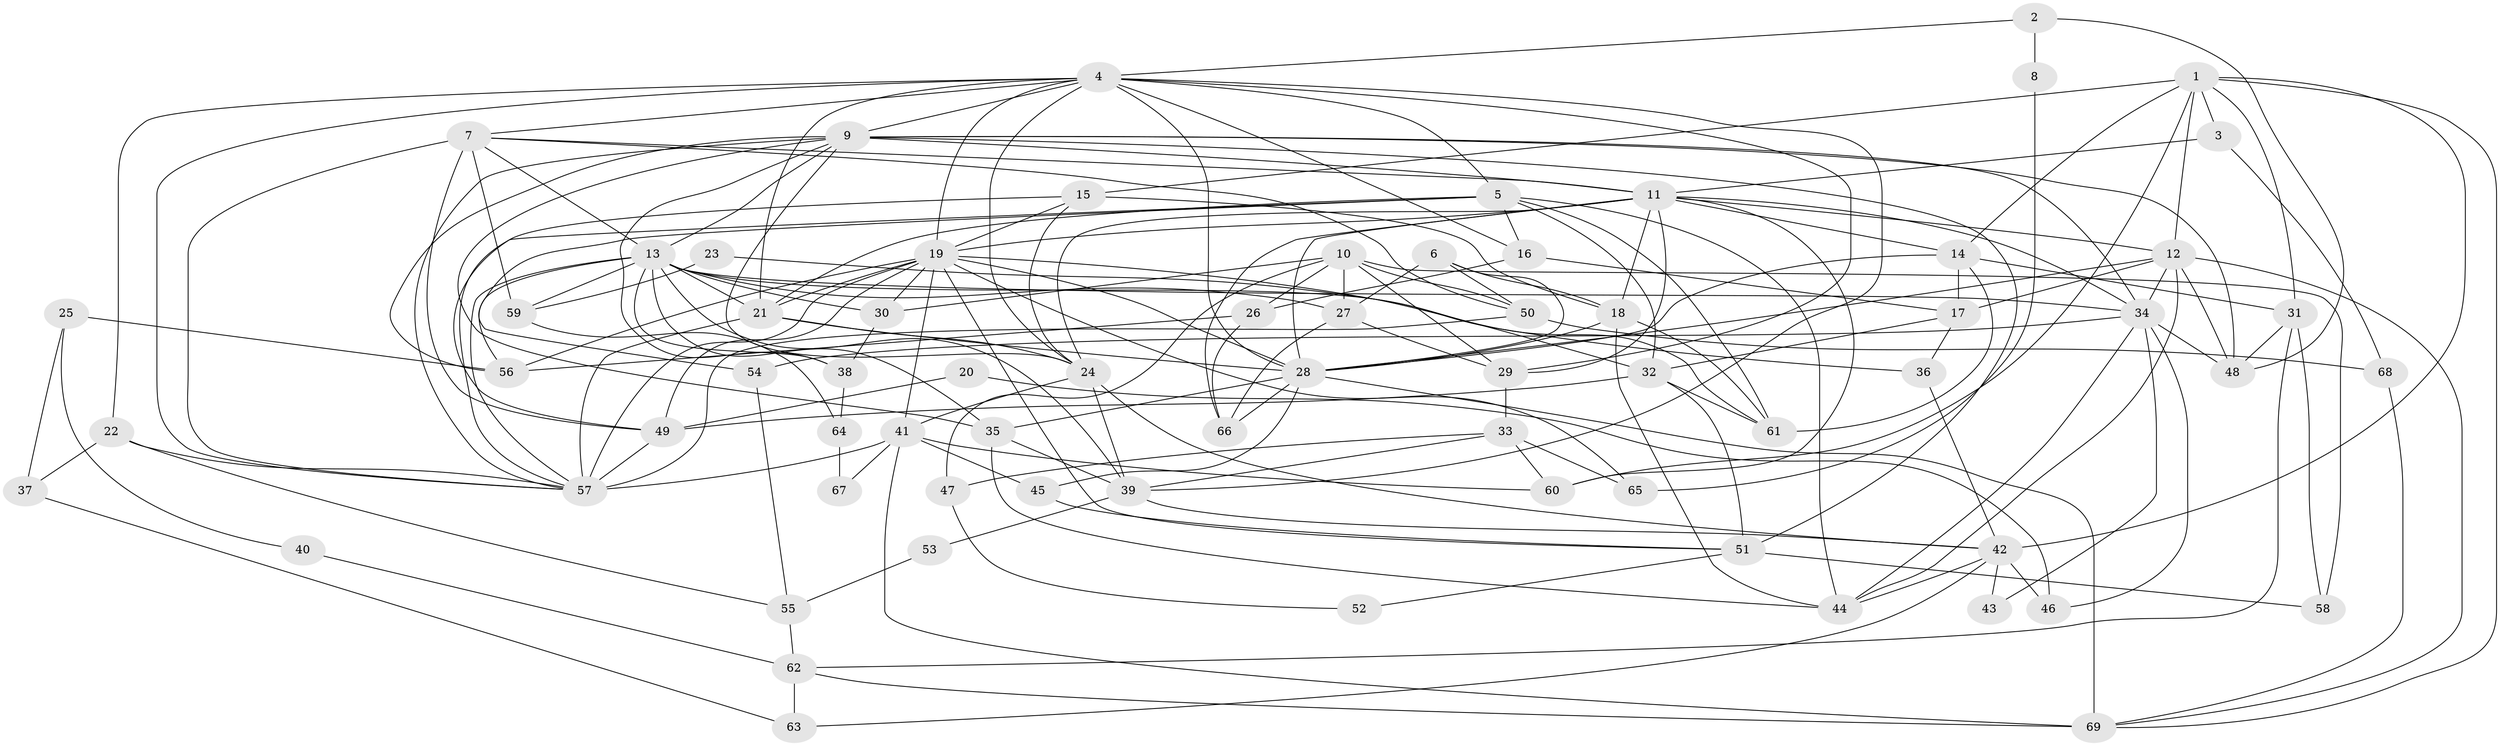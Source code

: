 // original degree distribution, {5: 0.23357664233576642, 3: 0.291970802919708, 7: 0.029197080291970802, 4: 0.21897810218978103, 2: 0.12408759124087591, 6: 0.0948905109489051, 8: 0.0072992700729927005}
// Generated by graph-tools (version 1.1) at 2025/36/03/09/25 02:36:20]
// undirected, 69 vertices, 185 edges
graph export_dot {
graph [start="1"]
  node [color=gray90,style=filled];
  1;
  2;
  3;
  4;
  5;
  6;
  7;
  8;
  9;
  10;
  11;
  12;
  13;
  14;
  15;
  16;
  17;
  18;
  19;
  20;
  21;
  22;
  23;
  24;
  25;
  26;
  27;
  28;
  29;
  30;
  31;
  32;
  33;
  34;
  35;
  36;
  37;
  38;
  39;
  40;
  41;
  42;
  43;
  44;
  45;
  46;
  47;
  48;
  49;
  50;
  51;
  52;
  53;
  54;
  55;
  56;
  57;
  58;
  59;
  60;
  61;
  62;
  63;
  64;
  65;
  66;
  67;
  68;
  69;
  1 -- 3 [weight=1.0];
  1 -- 12 [weight=1.0];
  1 -- 14 [weight=1.0];
  1 -- 15 [weight=1.0];
  1 -- 31 [weight=1.0];
  1 -- 42 [weight=1.0];
  1 -- 60 [weight=1.0];
  1 -- 69 [weight=1.0];
  2 -- 4 [weight=1.0];
  2 -- 8 [weight=1.0];
  2 -- 48 [weight=1.0];
  3 -- 11 [weight=1.0];
  3 -- 68 [weight=1.0];
  4 -- 5 [weight=1.0];
  4 -- 7 [weight=1.0];
  4 -- 9 [weight=1.0];
  4 -- 16 [weight=1.0];
  4 -- 19 [weight=1.0];
  4 -- 21 [weight=1.0];
  4 -- 22 [weight=1.0];
  4 -- 24 [weight=1.0];
  4 -- 28 [weight=2.0];
  4 -- 29 [weight=1.0];
  4 -- 39 [weight=1.0];
  4 -- 57 [weight=1.0];
  5 -- 16 [weight=2.0];
  5 -- 21 [weight=1.0];
  5 -- 32 [weight=1.0];
  5 -- 44 [weight=1.0];
  5 -- 54 [weight=2.0];
  5 -- 57 [weight=1.0];
  5 -- 61 [weight=1.0];
  6 -- 18 [weight=1.0];
  6 -- 27 [weight=1.0];
  6 -- 28 [weight=1.0];
  6 -- 50 [weight=1.0];
  7 -- 11 [weight=1.0];
  7 -- 13 [weight=1.0];
  7 -- 49 [weight=1.0];
  7 -- 50 [weight=1.0];
  7 -- 57 [weight=1.0];
  7 -- 59 [weight=2.0];
  8 -- 65 [weight=1.0];
  9 -- 11 [weight=1.0];
  9 -- 13 [weight=1.0];
  9 -- 24 [weight=1.0];
  9 -- 34 [weight=1.0];
  9 -- 35 [weight=1.0];
  9 -- 38 [weight=1.0];
  9 -- 48 [weight=2.0];
  9 -- 51 [weight=1.0];
  9 -- 56 [weight=1.0];
  9 -- 57 [weight=1.0];
  10 -- 26 [weight=1.0];
  10 -- 27 [weight=1.0];
  10 -- 29 [weight=1.0];
  10 -- 30 [weight=1.0];
  10 -- 47 [weight=1.0];
  10 -- 50 [weight=1.0];
  10 -- 58 [weight=1.0];
  11 -- 12 [weight=1.0];
  11 -- 14 [weight=1.0];
  11 -- 18 [weight=1.0];
  11 -- 19 [weight=2.0];
  11 -- 24 [weight=1.0];
  11 -- 28 [weight=1.0];
  11 -- 29 [weight=1.0];
  11 -- 34 [weight=1.0];
  11 -- 60 [weight=1.0];
  11 -- 66 [weight=1.0];
  12 -- 17 [weight=1.0];
  12 -- 28 [weight=1.0];
  12 -- 34 [weight=1.0];
  12 -- 44 [weight=1.0];
  12 -- 48 [weight=1.0];
  12 -- 69 [weight=1.0];
  13 -- 21 [weight=1.0];
  13 -- 27 [weight=1.0];
  13 -- 30 [weight=2.0];
  13 -- 34 [weight=1.0];
  13 -- 35 [weight=1.0];
  13 -- 36 [weight=1.0];
  13 -- 38 [weight=1.0];
  13 -- 39 [weight=2.0];
  13 -- 56 [weight=1.0];
  13 -- 57 [weight=1.0];
  13 -- 59 [weight=1.0];
  14 -- 17 [weight=1.0];
  14 -- 28 [weight=1.0];
  14 -- 31 [weight=1.0];
  14 -- 61 [weight=1.0];
  15 -- 18 [weight=2.0];
  15 -- 19 [weight=1.0];
  15 -- 24 [weight=1.0];
  15 -- 49 [weight=1.0];
  16 -- 17 [weight=1.0];
  16 -- 26 [weight=1.0];
  17 -- 32 [weight=1.0];
  17 -- 36 [weight=1.0];
  18 -- 28 [weight=1.0];
  18 -- 44 [weight=1.0];
  18 -- 61 [weight=1.0];
  19 -- 21 [weight=1.0];
  19 -- 28 [weight=2.0];
  19 -- 30 [weight=1.0];
  19 -- 32 [weight=1.0];
  19 -- 41 [weight=1.0];
  19 -- 49 [weight=1.0];
  19 -- 51 [weight=1.0];
  19 -- 56 [weight=2.0];
  19 -- 57 [weight=3.0];
  19 -- 65 [weight=1.0];
  20 -- 46 [weight=1.0];
  20 -- 49 [weight=1.0];
  21 -- 24 [weight=1.0];
  21 -- 28 [weight=2.0];
  21 -- 57 [weight=1.0];
  22 -- 37 [weight=1.0];
  22 -- 55 [weight=1.0];
  22 -- 57 [weight=1.0];
  23 -- 59 [weight=1.0];
  23 -- 61 [weight=1.0];
  24 -- 39 [weight=3.0];
  24 -- 41 [weight=1.0];
  24 -- 42 [weight=1.0];
  25 -- 37 [weight=1.0];
  25 -- 40 [weight=1.0];
  25 -- 56 [weight=1.0];
  26 -- 56 [weight=1.0];
  26 -- 66 [weight=1.0];
  27 -- 29 [weight=1.0];
  27 -- 66 [weight=1.0];
  28 -- 35 [weight=2.0];
  28 -- 45 [weight=1.0];
  28 -- 66 [weight=1.0];
  28 -- 69 [weight=2.0];
  29 -- 33 [weight=1.0];
  30 -- 38 [weight=1.0];
  31 -- 48 [weight=1.0];
  31 -- 58 [weight=1.0];
  31 -- 62 [weight=1.0];
  32 -- 49 [weight=1.0];
  32 -- 51 [weight=1.0];
  32 -- 61 [weight=1.0];
  33 -- 39 [weight=1.0];
  33 -- 47 [weight=1.0];
  33 -- 60 [weight=1.0];
  33 -- 65 [weight=1.0];
  34 -- 43 [weight=1.0];
  34 -- 44 [weight=1.0];
  34 -- 46 [weight=1.0];
  34 -- 48 [weight=1.0];
  34 -- 54 [weight=1.0];
  35 -- 39 [weight=1.0];
  35 -- 44 [weight=1.0];
  36 -- 42 [weight=1.0];
  37 -- 63 [weight=1.0];
  38 -- 64 [weight=1.0];
  39 -- 42 [weight=1.0];
  39 -- 53 [weight=1.0];
  40 -- 62 [weight=1.0];
  41 -- 45 [weight=1.0];
  41 -- 57 [weight=1.0];
  41 -- 60 [weight=1.0];
  41 -- 67 [weight=1.0];
  41 -- 69 [weight=1.0];
  42 -- 43 [weight=1.0];
  42 -- 44 [weight=1.0];
  42 -- 46 [weight=1.0];
  42 -- 63 [weight=1.0];
  45 -- 51 [weight=1.0];
  47 -- 52 [weight=1.0];
  49 -- 57 [weight=1.0];
  50 -- 57 [weight=1.0];
  50 -- 68 [weight=1.0];
  51 -- 52 [weight=1.0];
  51 -- 58 [weight=1.0];
  53 -- 55 [weight=1.0];
  54 -- 55 [weight=1.0];
  55 -- 62 [weight=1.0];
  59 -- 64 [weight=1.0];
  62 -- 63 [weight=1.0];
  62 -- 69 [weight=1.0];
  64 -- 67 [weight=1.0];
  68 -- 69 [weight=1.0];
}
